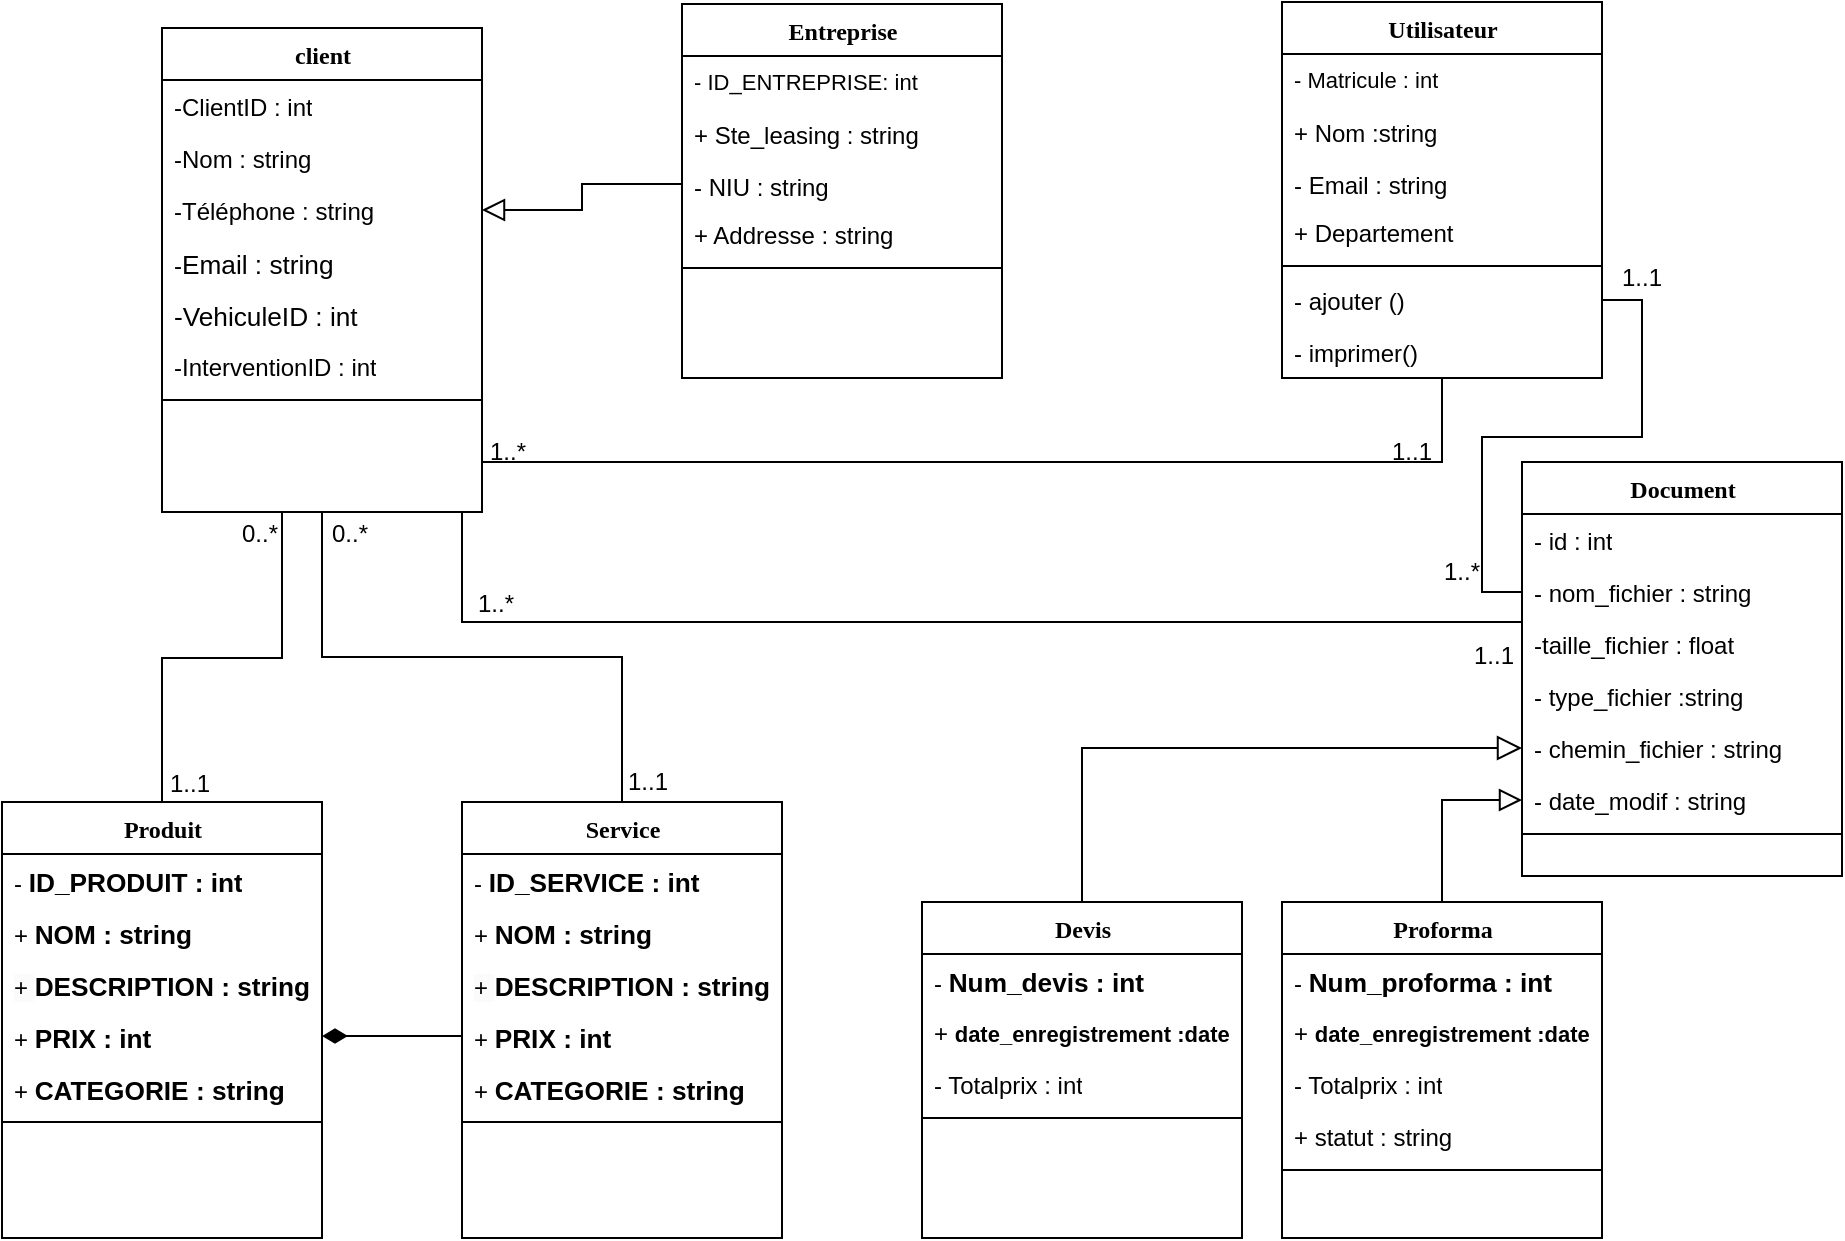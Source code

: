 <mxfile version="24.5.4" type="github">
  <diagram name="Page-1" id="9f46799a-70d6-7492-0946-bef42562c5a5">
    <mxGraphModel dx="995" dy="623" grid="1" gridSize="10" guides="1" tooltips="1" connect="1" arrows="1" fold="1" page="1" pageScale="1" pageWidth="1100" pageHeight="850" background="none" math="0" shadow="0">
      <root>
        <mxCell id="0" />
        <mxCell id="1" parent="0" />
        <mxCell id="Rs0G7URq5Qhu09t5EvTC-29" style="edgeStyle=orthogonalEdgeStyle;rounded=0;orthogonalLoop=1;jettySize=auto;html=1;endArrow=none;endFill=0;targetPerimeterSpacing=0;" edge="1" parent="1" source="78961159f06e98e8-17" target="78961159f06e98e8-56">
          <mxGeometry relative="1" as="geometry">
            <Array as="points">
              <mxPoint x="150" y="398" />
              <mxPoint x="90" y="398" />
            </Array>
          </mxGeometry>
        </mxCell>
        <mxCell id="Rs0G7URq5Qhu09t5EvTC-65" style="edgeStyle=orthogonalEdgeStyle;rounded=0;orthogonalLoop=1;jettySize=auto;html=1;exitX=1;exitY=1;exitDx=0;exitDy=0;entryX=0;entryY=0.5;entryDx=0;entryDy=0;elbow=vertical;endArrow=none;endFill=0;" edge="1" parent="1" source="78961159f06e98e8-17" target="78961159f06e98e8-49">
          <mxGeometry relative="1" as="geometry">
            <Array as="points">
              <mxPoint x="240" y="325" />
              <mxPoint x="240" y="380" />
              <mxPoint x="770" y="380" />
            </Array>
          </mxGeometry>
        </mxCell>
        <mxCell id="78961159f06e98e8-17" value="client" style="swimlane;html=1;fontStyle=1;align=center;verticalAlign=top;childLayout=stackLayout;horizontal=1;startSize=26;horizontalStack=0;resizeParent=1;resizeLast=0;collapsible=1;marginBottom=0;swimlaneFillColor=#ffffff;rounded=0;shadow=0;comic=0;labelBackgroundColor=none;strokeWidth=1;fillColor=none;fontFamily=Verdana;fontSize=12" parent="1" vertex="1">
          <mxGeometry x="90" y="83" width="160" height="242" as="geometry" />
        </mxCell>
        <mxCell id="78961159f06e98e8-21" value="-ClientID : int" style="text;html=1;strokeColor=none;fillColor=none;align=left;verticalAlign=top;spacingLeft=4;spacingRight=4;whiteSpace=wrap;overflow=hidden;rotatable=0;points=[[0,0.5],[1,0.5]];portConstraint=eastwest;" parent="78961159f06e98e8-17" vertex="1">
          <mxGeometry y="26" width="160" height="26" as="geometry" />
        </mxCell>
        <mxCell id="78961159f06e98e8-25" value="-Nom : string" style="text;html=1;strokeColor=none;fillColor=none;align=left;verticalAlign=top;spacingLeft=4;spacingRight=4;whiteSpace=wrap;overflow=hidden;rotatable=0;points=[[0,0.5],[1,0.5]];portConstraint=eastwest;" parent="78961159f06e98e8-17" vertex="1">
          <mxGeometry y="52" width="160" height="26" as="geometry" />
        </mxCell>
        <mxCell id="78961159f06e98e8-26" value="-Téléphone : string" style="text;html=1;strokeColor=none;fillColor=none;align=left;verticalAlign=top;spacingLeft=4;spacingRight=4;whiteSpace=wrap;overflow=hidden;rotatable=0;points=[[0,0.5],[1,0.5]];portConstraint=eastwest;" parent="78961159f06e98e8-17" vertex="1">
          <mxGeometry y="78" width="160" height="26" as="geometry" />
        </mxCell>
        <mxCell id="78961159f06e98e8-24" value="-&lt;span style=&quot;font-family: sans-serif; font-size: 13.12px; text-wrap: nowrap; background-color: rgb(255, 255, 255);&quot;&gt;Email : string&lt;/span&gt;&lt;div&gt;&lt;span style=&quot;font-family: sans-serif; font-size: 13.12px; text-wrap: nowrap; background-color: rgb(255, 255, 255);&quot;&gt;&lt;br&gt;&lt;/span&gt;&lt;/div&gt;" style="text;html=1;strokeColor=none;fillColor=none;align=left;verticalAlign=top;spacingLeft=4;spacingRight=4;whiteSpace=wrap;overflow=hidden;rotatable=0;points=[[0,0.5],[1,0.5]];portConstraint=eastwest;fontStyle=0" parent="78961159f06e98e8-17" vertex="1">
          <mxGeometry y="104" width="160" height="26" as="geometry" />
        </mxCell>
        <mxCell id="Rs0G7URq5Qhu09t5EvTC-11" value="&lt;span style=&quot;color: rgb(0, 0, 0); font-family: sans-serif; font-size: 13.12px; font-style: normal; font-variant-ligatures: normal; font-variant-caps: normal; letter-spacing: normal; orphans: 2; text-align: left; text-indent: 0px; text-transform: none; widows: 2; word-spacing: 0px; -webkit-text-stroke-width: 0px; white-space: nowrap; background-color: rgb(255, 255, 255); text-decoration-thickness: initial; text-decoration-style: initial; text-decoration-color: initial; float: none; display: inline !important;&quot;&gt;-VehiculeID : int&lt;/span&gt;&lt;div&gt;&lt;br&gt;&lt;/div&gt;" style="text;html=1;strokeColor=none;fillColor=none;align=left;verticalAlign=top;spacingLeft=4;spacingRight=4;whiteSpace=wrap;overflow=hidden;rotatable=0;points=[[0,0.5],[1,0.5]];portConstraint=eastwest;fontStyle=0" vertex="1" parent="78961159f06e98e8-17">
          <mxGeometry y="130" width="160" height="26" as="geometry" />
        </mxCell>
        <mxCell id="Rs0G7URq5Qhu09t5EvTC-12" value="-InterventionID : int" style="text;html=1;strokeColor=none;fillColor=none;align=left;verticalAlign=top;spacingLeft=4;spacingRight=4;whiteSpace=wrap;overflow=hidden;rotatable=0;points=[[0,0.5],[1,0.5]];portConstraint=eastwest;" vertex="1" parent="78961159f06e98e8-17">
          <mxGeometry y="156" width="160" height="26" as="geometry" />
        </mxCell>
        <mxCell id="78961159f06e98e8-19" value="" style="line;html=1;strokeWidth=1;fillColor=none;align=left;verticalAlign=middle;spacingTop=-1;spacingLeft=3;spacingRight=3;rotatable=0;labelPosition=right;points=[];portConstraint=eastwest;" parent="78961159f06e98e8-17" vertex="1">
          <mxGeometry y="182" width="160" height="8" as="geometry" />
        </mxCell>
        <mxCell id="78961159f06e98e8-30" value="Entreprise" style="swimlane;html=1;fontStyle=1;align=center;verticalAlign=top;childLayout=stackLayout;horizontal=1;startSize=26;horizontalStack=0;resizeParent=1;resizeLast=0;collapsible=1;marginBottom=0;swimlaneFillColor=#ffffff;rounded=0;shadow=0;comic=0;labelBackgroundColor=none;strokeWidth=1;fillColor=none;fontFamily=Verdana;fontSize=12" parent="1" vertex="1">
          <mxGeometry x="350" y="71" width="160" height="187" as="geometry" />
        </mxCell>
        <mxCell id="78961159f06e98e8-31" value="-&amp;nbsp;&lt;span style=&quot;font-family: sans-serif; font-size: 11px; text-wrap: nowrap; background-color: rgb(255, 255, 255);&quot;&gt;ID_ENTREPRISE: int&lt;/span&gt;" style="text;html=1;strokeColor=none;fillColor=none;align=left;verticalAlign=top;spacingLeft=4;spacingRight=4;whiteSpace=wrap;overflow=hidden;rotatable=0;points=[[0,0.5],[1,0.5]];portConstraint=eastwest;fontSize=11;fontStyle=0" parent="78961159f06e98e8-30" vertex="1">
          <mxGeometry y="26" width="160" height="26" as="geometry" />
        </mxCell>
        <mxCell id="78961159f06e98e8-32" value="+ Ste_leasing : string" style="text;html=1;strokeColor=none;fillColor=none;align=left;verticalAlign=top;spacingLeft=4;spacingRight=4;whiteSpace=wrap;overflow=hidden;rotatable=0;points=[[0,0.5],[1,0.5]];portConstraint=eastwest;" parent="78961159f06e98e8-30" vertex="1">
          <mxGeometry y="52" width="160" height="26" as="geometry" />
        </mxCell>
        <mxCell id="78961159f06e98e8-33" value="- NIU : string" style="text;html=1;strokeColor=none;fillColor=none;align=left;verticalAlign=top;spacingLeft=4;spacingRight=4;whiteSpace=wrap;overflow=hidden;rotatable=0;points=[[0,0.5],[1,0.5]];portConstraint=eastwest;" parent="78961159f06e98e8-30" vertex="1">
          <mxGeometry y="78" width="160" height="24" as="geometry" />
        </mxCell>
        <mxCell id="78961159f06e98e8-34" value="+ Addresse : string" style="text;html=1;strokeColor=none;fillColor=none;align=left;verticalAlign=top;spacingLeft=4;spacingRight=4;whiteSpace=wrap;overflow=hidden;rotatable=0;points=[[0,0.5],[1,0.5]];portConstraint=eastwest;" parent="78961159f06e98e8-30" vertex="1">
          <mxGeometry y="102" width="160" height="26" as="geometry" />
        </mxCell>
        <mxCell id="78961159f06e98e8-38" value="" style="line;html=1;strokeWidth=1;fillColor=none;align=left;verticalAlign=middle;spacingTop=-1;spacingLeft=3;spacingRight=3;rotatable=0;labelPosition=right;points=[];portConstraint=eastwest;" parent="78961159f06e98e8-30" vertex="1">
          <mxGeometry y="128" width="160" height="8" as="geometry" />
        </mxCell>
        <mxCell id="78961159f06e98e8-43" value="Document" style="swimlane;html=1;fontStyle=1;align=center;verticalAlign=top;childLayout=stackLayout;horizontal=1;startSize=26;horizontalStack=0;resizeParent=1;resizeLast=0;collapsible=1;marginBottom=0;swimlaneFillColor=#ffffff;rounded=0;shadow=0;comic=0;labelBackgroundColor=none;strokeWidth=1;fillColor=none;fontFamily=Verdana;fontSize=12" parent="1" vertex="1">
          <mxGeometry x="770" y="300" width="160" height="207" as="geometry" />
        </mxCell>
        <mxCell id="78961159f06e98e8-44" value="- id : int" style="text;html=1;strokeColor=none;fillColor=none;align=left;verticalAlign=top;spacingLeft=4;spacingRight=4;whiteSpace=wrap;overflow=hidden;rotatable=0;points=[[0,0.5],[1,0.5]];portConstraint=eastwest;" parent="78961159f06e98e8-43" vertex="1">
          <mxGeometry y="26" width="160" height="26" as="geometry" />
        </mxCell>
        <mxCell id="78961159f06e98e8-45" value="- nom_fichier : string" style="text;html=1;strokeColor=none;fillColor=none;align=left;verticalAlign=top;spacingLeft=4;spacingRight=4;whiteSpace=wrap;overflow=hidden;rotatable=0;points=[[0,0.5],[1,0.5]];portConstraint=eastwest;" parent="78961159f06e98e8-43" vertex="1">
          <mxGeometry y="52" width="160" height="26" as="geometry" />
        </mxCell>
        <mxCell id="78961159f06e98e8-49" value="-taille_fichier : float" style="text;html=1;strokeColor=none;fillColor=none;align=left;verticalAlign=top;spacingLeft=4;spacingRight=4;whiteSpace=wrap;overflow=hidden;rotatable=0;points=[[0,0.5],[1,0.5]];portConstraint=eastwest;" parent="78961159f06e98e8-43" vertex="1">
          <mxGeometry y="78" width="160" height="26" as="geometry" />
        </mxCell>
        <mxCell id="78961159f06e98e8-50" value="- type_fichier :string" style="text;html=1;strokeColor=none;fillColor=none;align=left;verticalAlign=top;spacingLeft=4;spacingRight=4;whiteSpace=wrap;overflow=hidden;rotatable=0;points=[[0,0.5],[1,0.5]];portConstraint=eastwest;" parent="78961159f06e98e8-43" vertex="1">
          <mxGeometry y="104" width="160" height="26" as="geometry" />
        </mxCell>
        <mxCell id="Rs0G7URq5Qhu09t5EvTC-24" value="- chemin_fichier : string" style="text;html=1;strokeColor=none;fillColor=none;align=left;verticalAlign=top;spacingLeft=4;spacingRight=4;whiteSpace=wrap;overflow=hidden;rotatable=0;points=[[0,0.5],[1,0.5]];portConstraint=eastwest;" vertex="1" parent="78961159f06e98e8-43">
          <mxGeometry y="130" width="160" height="26" as="geometry" />
        </mxCell>
        <mxCell id="Rs0G7URq5Qhu09t5EvTC-25" value="- date_modif : string" style="text;html=1;strokeColor=none;fillColor=none;align=left;verticalAlign=top;spacingLeft=4;spacingRight=4;whiteSpace=wrap;overflow=hidden;rotatable=0;points=[[0,0.5],[1,0.5]];portConstraint=eastwest;" vertex="1" parent="78961159f06e98e8-43">
          <mxGeometry y="156" width="160" height="26" as="geometry" />
        </mxCell>
        <mxCell id="78961159f06e98e8-51" value="" style="line;html=1;strokeWidth=1;fillColor=none;align=left;verticalAlign=middle;spacingTop=-1;spacingLeft=3;spacingRight=3;rotatable=0;labelPosition=right;points=[];portConstraint=eastwest;" parent="78961159f06e98e8-43" vertex="1">
          <mxGeometry y="182" width="160" height="8" as="geometry" />
        </mxCell>
        <mxCell id="78961159f06e98e8-56" value="Produit" style="swimlane;html=1;fontStyle=1;align=center;verticalAlign=top;childLayout=stackLayout;horizontal=1;startSize=26;horizontalStack=0;resizeParent=1;resizeLast=0;collapsible=1;marginBottom=0;swimlaneFillColor=#ffffff;rounded=0;shadow=0;comic=0;labelBackgroundColor=none;strokeWidth=1;fillColor=none;fontFamily=Verdana;fontSize=12" parent="1" vertex="1">
          <mxGeometry x="10" y="470" width="160" height="218" as="geometry" />
        </mxCell>
        <mxCell id="78961159f06e98e8-57" value="-&amp;nbsp;&lt;span style=&quot;font-family: sans-serif; font-size: 13.12px; font-weight: 700; text-wrap: nowrap; background-color: rgb(255, 255, 255);&quot;&gt;ID_PRODUIT : int&lt;/span&gt;" style="text;html=1;strokeColor=none;fillColor=none;align=left;verticalAlign=top;spacingLeft=4;spacingRight=4;whiteSpace=wrap;overflow=hidden;rotatable=0;points=[[0,0.5],[1,0.5]];portConstraint=eastwest;" parent="78961159f06e98e8-56" vertex="1">
          <mxGeometry y="26" width="160" height="26" as="geometry" />
        </mxCell>
        <mxCell id="78961159f06e98e8-58" value="+&amp;nbsp;&lt;span style=&quot;font-family: sans-serif; font-size: 13.12px; font-weight: 700; text-wrap: nowrap; background-color: rgb(255, 255, 255);&quot;&gt;NOM : string&lt;/span&gt;" style="text;html=1;strokeColor=none;fillColor=none;align=left;verticalAlign=top;spacingLeft=4;spacingRight=4;whiteSpace=wrap;overflow=hidden;rotatable=0;points=[[0,0.5],[1,0.5]];portConstraint=eastwest;" parent="78961159f06e98e8-56" vertex="1">
          <mxGeometry y="52" width="160" height="26" as="geometry" />
        </mxCell>
        <mxCell id="78961159f06e98e8-59" value="&lt;span style=&quot;background-color: rgb(251, 251, 251);&quot;&gt;+&amp;nbsp;&lt;/span&gt;&lt;span style=&quot;font-family: sans-serif; font-size: 13.12px; font-weight: 700; text-wrap: nowrap; background-color: rgb(255, 255, 255);&quot;&gt;DESCRIPTION : string&lt;/span&gt;" style="text;html=1;strokeColor=none;fillColor=none;align=left;verticalAlign=top;spacingLeft=4;spacingRight=4;whiteSpace=wrap;overflow=hidden;rotatable=0;points=[[0,0.5],[1,0.5]];portConstraint=eastwest;" parent="78961159f06e98e8-56" vertex="1">
          <mxGeometry y="78" width="160" height="26" as="geometry" />
        </mxCell>
        <mxCell id="78961159f06e98e8-60" value="+&amp;nbsp;&lt;span style=&quot;font-family: sans-serif; font-size: 13.12px; font-weight: 700; text-wrap: nowrap; background-color: rgb(255, 255, 255);&quot;&gt;PRIX : int&lt;/span&gt;" style="text;html=1;strokeColor=none;fillColor=none;align=left;verticalAlign=top;spacingLeft=4;spacingRight=4;whiteSpace=wrap;overflow=hidden;rotatable=0;points=[[0,0.5],[1,0.5]];portConstraint=eastwest;" parent="78961159f06e98e8-56" vertex="1">
          <mxGeometry y="104" width="160" height="26" as="geometry" />
        </mxCell>
        <mxCell id="78961159f06e98e8-61" value="+&amp;nbsp;&lt;span style=&quot;font-family: sans-serif; font-size: 13.12px; font-weight: 700; text-wrap: nowrap; background-color: rgb(255, 255, 255);&quot;&gt;CATEGORIE : string&lt;/span&gt;" style="text;html=1;strokeColor=none;fillColor=none;align=left;verticalAlign=top;spacingLeft=4;spacingRight=4;whiteSpace=wrap;overflow=hidden;rotatable=0;points=[[0,0.5],[1,0.5]];portConstraint=eastwest;" parent="78961159f06e98e8-56" vertex="1">
          <mxGeometry y="130" width="160" height="26" as="geometry" />
        </mxCell>
        <mxCell id="78961159f06e98e8-64" value="" style="line;html=1;strokeWidth=1;fillColor=none;align=left;verticalAlign=middle;spacingTop=-1;spacingLeft=3;spacingRight=3;rotatable=0;labelPosition=right;points=[];portConstraint=eastwest;" parent="78961159f06e98e8-56" vertex="1">
          <mxGeometry y="156" width="160" height="8" as="geometry" />
        </mxCell>
        <mxCell id="Rs0G7URq5Qhu09t5EvTC-47" style="edgeStyle=orthogonalEdgeStyle;rounded=0;orthogonalLoop=1;jettySize=auto;html=1;entryX=0;entryY=0.5;entryDx=0;entryDy=0;endArrow=block;endFill=0;endSize=10;" edge="1" parent="1" source="78961159f06e98e8-82" target="Rs0G7URq5Qhu09t5EvTC-24">
          <mxGeometry relative="1" as="geometry" />
        </mxCell>
        <mxCell id="78961159f06e98e8-82" value="Devis" style="swimlane;html=1;fontStyle=1;align=center;verticalAlign=top;childLayout=stackLayout;horizontal=1;startSize=26;horizontalStack=0;resizeParent=1;resizeLast=0;collapsible=1;marginBottom=0;swimlaneFillColor=#ffffff;rounded=0;shadow=0;comic=0;labelBackgroundColor=none;strokeWidth=1;fillColor=none;fontFamily=Verdana;fontSize=12" parent="1" vertex="1">
          <mxGeometry x="470" y="520" width="160" height="168" as="geometry" />
        </mxCell>
        <mxCell id="78961159f06e98e8-83" value="-&amp;nbsp;&lt;span style=&quot;font-family: sans-serif; font-size: 13.12px; font-weight: 700; text-wrap: nowrap; background-color: rgb(255, 255, 255);&quot;&gt;Num_devis : int&lt;/span&gt;" style="text;html=1;strokeColor=none;fillColor=none;align=left;verticalAlign=top;spacingLeft=4;spacingRight=4;whiteSpace=wrap;overflow=hidden;rotatable=0;points=[[0,0.5],[1,0.5]];portConstraint=eastwest;" parent="78961159f06e98e8-82" vertex="1">
          <mxGeometry y="26" width="160" height="26" as="geometry" />
        </mxCell>
        <mxCell id="78961159f06e98e8-84" value="+&amp;nbsp;&lt;span style=&quot;font-family: sans-serif; font-weight: 700; text-wrap: nowrap; background-color: rgb(255, 255, 255); font-size: 11px;&quot;&gt;date_enregistrement :date&lt;/span&gt;" style="text;html=1;strokeColor=none;fillColor=none;align=left;verticalAlign=top;spacingLeft=4;spacingRight=4;whiteSpace=wrap;overflow=hidden;rotatable=0;points=[[0,0.5],[1,0.5]];portConstraint=eastwest;" parent="78961159f06e98e8-82" vertex="1">
          <mxGeometry y="52" width="160" height="26" as="geometry" />
        </mxCell>
        <mxCell id="78961159f06e98e8-85" value="- Totalprix : int" style="text;html=1;strokeColor=none;fillColor=none;align=left;verticalAlign=top;spacingLeft=4;spacingRight=4;whiteSpace=wrap;overflow=hidden;rotatable=0;points=[[0,0.5],[1,0.5]];portConstraint=eastwest;" parent="78961159f06e98e8-82" vertex="1">
          <mxGeometry y="78" width="160" height="26" as="geometry" />
        </mxCell>
        <mxCell id="78961159f06e98e8-90" value="" style="line;html=1;strokeWidth=1;fillColor=none;align=left;verticalAlign=middle;spacingTop=-1;spacingLeft=3;spacingRight=3;rotatable=0;labelPosition=right;points=[];portConstraint=eastwest;" parent="78961159f06e98e8-82" vertex="1">
          <mxGeometry y="104" width="160" height="8" as="geometry" />
        </mxCell>
        <mxCell id="Rs0G7URq5Qhu09t5EvTC-50" style="edgeStyle=orthogonalEdgeStyle;rounded=0;orthogonalLoop=1;jettySize=auto;html=1;exitX=0.5;exitY=0;exitDx=0;exitDy=0;entryX=0;entryY=0.5;entryDx=0;entryDy=0;endArrow=block;endFill=0;endSize=9;" edge="1" parent="1" source="78961159f06e98e8-95" target="Rs0G7URq5Qhu09t5EvTC-25">
          <mxGeometry relative="1" as="geometry" />
        </mxCell>
        <mxCell id="78961159f06e98e8-95" value="Proforma" style="swimlane;html=1;fontStyle=1;align=center;verticalAlign=top;childLayout=stackLayout;horizontal=1;startSize=26;horizontalStack=0;resizeParent=1;resizeLast=0;collapsible=1;marginBottom=0;swimlaneFillColor=#ffffff;rounded=0;shadow=0;comic=0;labelBackgroundColor=none;strokeWidth=1;fillColor=none;fontFamily=Verdana;fontSize=12" parent="1" vertex="1">
          <mxGeometry x="650" y="520" width="160" height="168" as="geometry" />
        </mxCell>
        <mxCell id="78961159f06e98e8-96" value="-&amp;nbsp;&lt;span style=&quot;text-wrap: nowrap; font-family: sans-serif; font-size: 13.12px; font-weight: 700; background-color: rgb(255, 255, 255);&quot;&gt;Num_proforma : int&lt;/span&gt;" style="text;html=1;strokeColor=none;fillColor=none;align=left;verticalAlign=top;spacingLeft=4;spacingRight=4;whiteSpace=wrap;overflow=hidden;rotatable=0;points=[[0,0.5],[1,0.5]];portConstraint=eastwest;" parent="78961159f06e98e8-95" vertex="1">
          <mxGeometry y="26" width="160" height="26" as="geometry" />
        </mxCell>
        <mxCell id="78961159f06e98e8-97" value="+&amp;nbsp;&lt;span style=&quot;text-wrap: nowrap; font-family: sans-serif; font-weight: 700; background-color: rgb(255, 255, 255); font-size: 11px;&quot;&gt;date_enregistrement :date&lt;/span&gt;" style="text;html=1;strokeColor=none;fillColor=none;align=left;verticalAlign=top;spacingLeft=4;spacingRight=4;whiteSpace=wrap;overflow=hidden;rotatable=0;points=[[0,0.5],[1,0.5]];portConstraint=eastwest;" parent="78961159f06e98e8-95" vertex="1">
          <mxGeometry y="52" width="160" height="26" as="geometry" />
        </mxCell>
        <mxCell id="78961159f06e98e8-98" value="- Totalprix : int" style="text;html=1;strokeColor=none;fillColor=none;align=left;verticalAlign=top;spacingLeft=4;spacingRight=4;whiteSpace=wrap;overflow=hidden;rotatable=0;points=[[0,0.5],[1,0.5]];portConstraint=eastwest;" parent="78961159f06e98e8-95" vertex="1">
          <mxGeometry y="78" width="160" height="26" as="geometry" />
        </mxCell>
        <mxCell id="78961159f06e98e8-102" value="+ statut : string" style="text;html=1;strokeColor=none;fillColor=none;align=left;verticalAlign=top;spacingLeft=4;spacingRight=4;whiteSpace=wrap;overflow=hidden;rotatable=0;points=[[0,0.5],[1,0.5]];portConstraint=eastwest;" parent="78961159f06e98e8-95" vertex="1">
          <mxGeometry y="104" width="160" height="26" as="geometry" />
        </mxCell>
        <mxCell id="78961159f06e98e8-103" value="" style="line;html=1;strokeWidth=1;fillColor=none;align=left;verticalAlign=middle;spacingTop=-1;spacingLeft=3;spacingRight=3;rotatable=0;labelPosition=right;points=[];portConstraint=eastwest;" parent="78961159f06e98e8-95" vertex="1">
          <mxGeometry y="130" width="160" height="8" as="geometry" />
        </mxCell>
        <mxCell id="Rs0G7URq5Qhu09t5EvTC-60" style="edgeStyle=orthogonalEdgeStyle;rounded=0;orthogonalLoop=1;jettySize=auto;html=1;entryX=0.5;entryY=1;entryDx=0;entryDy=0;endArrow=none;endFill=0;" edge="1" parent="1" source="Rs0G7URq5Qhu09t5EvTC-16" target="78961159f06e98e8-17">
          <mxGeometry relative="1" as="geometry">
            <mxPoint x="190" y="350" as="targetPoint" />
          </mxGeometry>
        </mxCell>
        <mxCell id="Rs0G7URq5Qhu09t5EvTC-16" value="Service" style="swimlane;html=1;fontStyle=1;align=center;verticalAlign=top;childLayout=stackLayout;horizontal=1;startSize=26;horizontalStack=0;resizeParent=1;resizeLast=0;collapsible=1;marginBottom=0;swimlaneFillColor=#ffffff;rounded=0;shadow=0;comic=0;labelBackgroundColor=none;strokeWidth=1;fillColor=none;fontFamily=Verdana;fontSize=12" vertex="1" parent="1">
          <mxGeometry x="240" y="470" width="160" height="218" as="geometry" />
        </mxCell>
        <mxCell id="Rs0G7URq5Qhu09t5EvTC-17" value="-&amp;nbsp;&lt;span style=&quot;font-family: sans-serif; font-size: 13.12px; font-weight: 700; text-wrap: nowrap; background-color: rgb(255, 255, 255);&quot;&gt;ID_SERVICE : int&lt;/span&gt;" style="text;html=1;strokeColor=none;fillColor=none;align=left;verticalAlign=top;spacingLeft=4;spacingRight=4;whiteSpace=wrap;overflow=hidden;rotatable=0;points=[[0,0.5],[1,0.5]];portConstraint=eastwest;" vertex="1" parent="Rs0G7URq5Qhu09t5EvTC-16">
          <mxGeometry y="26" width="160" height="26" as="geometry" />
        </mxCell>
        <mxCell id="Rs0G7URq5Qhu09t5EvTC-18" value="+&amp;nbsp;&lt;span style=&quot;font-family: sans-serif; font-size: 13.12px; font-weight: 700; text-wrap: nowrap; background-color: rgb(255, 255, 255);&quot;&gt;NOM : string&lt;/span&gt;" style="text;html=1;strokeColor=none;fillColor=none;align=left;verticalAlign=top;spacingLeft=4;spacingRight=4;whiteSpace=wrap;overflow=hidden;rotatable=0;points=[[0,0.5],[1,0.5]];portConstraint=eastwest;" vertex="1" parent="Rs0G7URq5Qhu09t5EvTC-16">
          <mxGeometry y="52" width="160" height="26" as="geometry" />
        </mxCell>
        <mxCell id="Rs0G7URq5Qhu09t5EvTC-19" value="&lt;span style=&quot;background-color: rgb(251, 251, 251);&quot;&gt;+&amp;nbsp;&lt;/span&gt;&lt;span style=&quot;font-family: sans-serif; font-size: 13.12px; font-weight: 700; text-wrap: nowrap; background-color: rgb(255, 255, 255);&quot;&gt;DESCRIPTION : string&lt;/span&gt;" style="text;html=1;strokeColor=none;fillColor=none;align=left;verticalAlign=top;spacingLeft=4;spacingRight=4;whiteSpace=wrap;overflow=hidden;rotatable=0;points=[[0,0.5],[1,0.5]];portConstraint=eastwest;" vertex="1" parent="Rs0G7URq5Qhu09t5EvTC-16">
          <mxGeometry y="78" width="160" height="26" as="geometry" />
        </mxCell>
        <mxCell id="Rs0G7URq5Qhu09t5EvTC-20" value="+&amp;nbsp;&lt;span style=&quot;font-family: sans-serif; font-size: 13.12px; font-weight: 700; text-wrap: nowrap; background-color: rgb(255, 255, 255);&quot;&gt;PRIX : int&lt;/span&gt;" style="text;html=1;strokeColor=none;fillColor=none;align=left;verticalAlign=top;spacingLeft=4;spacingRight=4;whiteSpace=wrap;overflow=hidden;rotatable=0;points=[[0,0.5],[1,0.5]];portConstraint=eastwest;" vertex="1" parent="Rs0G7URq5Qhu09t5EvTC-16">
          <mxGeometry y="104" width="160" height="26" as="geometry" />
        </mxCell>
        <mxCell id="Rs0G7URq5Qhu09t5EvTC-21" value="+&amp;nbsp;&lt;span style=&quot;font-family: sans-serif; font-size: 13.12px; font-weight: 700; text-wrap: nowrap; background-color: rgb(255, 255, 255);&quot;&gt;CATEGORIE : string&lt;/span&gt;" style="text;html=1;strokeColor=none;fillColor=none;align=left;verticalAlign=top;spacingLeft=4;spacingRight=4;whiteSpace=wrap;overflow=hidden;rotatable=0;points=[[0,0.5],[1,0.5]];portConstraint=eastwest;" vertex="1" parent="Rs0G7URq5Qhu09t5EvTC-16">
          <mxGeometry y="130" width="160" height="26" as="geometry" />
        </mxCell>
        <mxCell id="Rs0G7URq5Qhu09t5EvTC-22" value="" style="line;html=1;strokeWidth=1;fillColor=none;align=left;verticalAlign=middle;spacingTop=-1;spacingLeft=3;spacingRight=3;rotatable=0;labelPosition=right;points=[];portConstraint=eastwest;" vertex="1" parent="Rs0G7URq5Qhu09t5EvTC-16">
          <mxGeometry y="156" width="160" height="8" as="geometry" />
        </mxCell>
        <mxCell id="Rs0G7URq5Qhu09t5EvTC-28" style="edgeStyle=orthogonalEdgeStyle;rounded=0;orthogonalLoop=1;jettySize=auto;html=1;entryX=1;entryY=0.5;entryDx=0;entryDy=0;endArrow=block;endFill=0;endSize=9;" edge="1" parent="1" source="78961159f06e98e8-33" target="78961159f06e98e8-26">
          <mxGeometry relative="1" as="geometry" />
        </mxCell>
        <mxCell id="Rs0G7URq5Qhu09t5EvTC-66" style="edgeStyle=orthogonalEdgeStyle;rounded=0;orthogonalLoop=1;jettySize=auto;html=1;elbow=vertical;endArrow=none;endFill=0;" edge="1" parent="1" source="Rs0G7URq5Qhu09t5EvTC-31">
          <mxGeometry relative="1" as="geometry">
            <mxPoint x="250" y="280" as="targetPoint" />
            <Array as="points">
              <mxPoint x="730" y="300" />
              <mxPoint x="250" y="300" />
            </Array>
          </mxGeometry>
        </mxCell>
        <mxCell id="Rs0G7URq5Qhu09t5EvTC-31" value="Utilisateur" style="swimlane;html=1;fontStyle=1;align=center;verticalAlign=top;childLayout=stackLayout;horizontal=1;startSize=26;horizontalStack=0;resizeParent=1;resizeLast=0;collapsible=1;marginBottom=0;swimlaneFillColor=#ffffff;rounded=0;shadow=0;comic=0;labelBackgroundColor=none;strokeWidth=1;fillColor=none;fontFamily=Verdana;fontSize=12" vertex="1" parent="1">
          <mxGeometry x="650" y="70" width="160" height="188" as="geometry" />
        </mxCell>
        <mxCell id="Rs0G7URq5Qhu09t5EvTC-32" value="- Matricule : int" style="text;html=1;strokeColor=none;fillColor=none;align=left;verticalAlign=top;spacingLeft=4;spacingRight=4;whiteSpace=wrap;overflow=hidden;rotatable=0;points=[[0,0.5],[1,0.5]];portConstraint=eastwest;fontSize=11;fontStyle=0" vertex="1" parent="Rs0G7URq5Qhu09t5EvTC-31">
          <mxGeometry y="26" width="160" height="26" as="geometry" />
        </mxCell>
        <mxCell id="Rs0G7URq5Qhu09t5EvTC-33" value="+ Nom :string" style="text;html=1;strokeColor=none;fillColor=none;align=left;verticalAlign=top;spacingLeft=4;spacingRight=4;whiteSpace=wrap;overflow=hidden;rotatable=0;points=[[0,0.5],[1,0.5]];portConstraint=eastwest;" vertex="1" parent="Rs0G7URq5Qhu09t5EvTC-31">
          <mxGeometry y="52" width="160" height="26" as="geometry" />
        </mxCell>
        <mxCell id="Rs0G7URq5Qhu09t5EvTC-34" value="- Email : string" style="text;html=1;strokeColor=none;fillColor=none;align=left;verticalAlign=top;spacingLeft=4;spacingRight=4;whiteSpace=wrap;overflow=hidden;rotatable=0;points=[[0,0.5],[1,0.5]];portConstraint=eastwest;" vertex="1" parent="Rs0G7URq5Qhu09t5EvTC-31">
          <mxGeometry y="78" width="160" height="24" as="geometry" />
        </mxCell>
        <mxCell id="Rs0G7URq5Qhu09t5EvTC-35" value="+ Departement" style="text;html=1;strokeColor=none;fillColor=none;align=left;verticalAlign=top;spacingLeft=4;spacingRight=4;whiteSpace=wrap;overflow=hidden;rotatable=0;points=[[0,0.5],[1,0.5]];portConstraint=eastwest;" vertex="1" parent="Rs0G7URq5Qhu09t5EvTC-31">
          <mxGeometry y="102" width="160" height="26" as="geometry" />
        </mxCell>
        <mxCell id="Rs0G7URq5Qhu09t5EvTC-36" value="" style="line;html=1;strokeWidth=1;fillColor=none;align=left;verticalAlign=middle;spacingTop=-1;spacingLeft=3;spacingRight=3;rotatable=0;labelPosition=right;points=[];portConstraint=eastwest;" vertex="1" parent="Rs0G7URq5Qhu09t5EvTC-31">
          <mxGeometry y="128" width="160" height="8" as="geometry" />
        </mxCell>
        <mxCell id="Rs0G7URq5Qhu09t5EvTC-51" value="- ajouter ()&lt;div&gt;&lt;br&gt;&lt;/div&gt;" style="text;html=1;strokeColor=none;fillColor=none;align=left;verticalAlign=top;spacingLeft=4;spacingRight=4;whiteSpace=wrap;overflow=hidden;rotatable=0;points=[[0,0.5],[1,0.5]];portConstraint=eastwest;" vertex="1" parent="Rs0G7URq5Qhu09t5EvTC-31">
          <mxGeometry y="136" width="160" height="26" as="geometry" />
        </mxCell>
        <mxCell id="Rs0G7URq5Qhu09t5EvTC-53" value="- imprimer()" style="text;html=1;strokeColor=none;fillColor=none;align=left;verticalAlign=top;spacingLeft=4;spacingRight=4;whiteSpace=wrap;overflow=hidden;rotatable=0;points=[[0,0.5],[1,0.5]];portConstraint=eastwest;" vertex="1" parent="Rs0G7URq5Qhu09t5EvTC-31">
          <mxGeometry y="162" width="160" height="26" as="geometry" />
        </mxCell>
        <mxCell id="Rs0G7URq5Qhu09t5EvTC-54" value="" style="edgeStyle=orthogonalEdgeStyle;rounded=0;orthogonalLoop=1;jettySize=auto;html=1;endArrow=none;endFill=0;" edge="1" parent="1" source="Rs0G7URq5Qhu09t5EvTC-71" target="78961159f06e98e8-45">
          <mxGeometry relative="1" as="geometry" />
        </mxCell>
        <mxCell id="Rs0G7URq5Qhu09t5EvTC-56" style="edgeStyle=none;rounded=0;orthogonalLoop=1;jettySize=auto;html=1;exitX=0;exitY=0.5;exitDx=0;exitDy=0;endArrow=diamondThin;endFill=1;endSize=10;" edge="1" parent="1" source="Rs0G7URq5Qhu09t5EvTC-20" target="78961159f06e98e8-60">
          <mxGeometry relative="1" as="geometry" />
        </mxCell>
        <mxCell id="Rs0G7URq5Qhu09t5EvTC-67" value="1..*" style="text;strokeColor=none;align=center;fillColor=none;html=1;verticalAlign=middle;whiteSpace=wrap;rounded=0;" vertex="1" parent="1">
          <mxGeometry x="233" y="280" width="60" height="30" as="geometry" />
        </mxCell>
        <mxCell id="Rs0G7URq5Qhu09t5EvTC-68" value="1..1" style="text;strokeColor=none;align=center;fillColor=none;html=1;verticalAlign=middle;whiteSpace=wrap;rounded=0;" vertex="1" parent="1">
          <mxGeometry x="685" y="280" width="60" height="30" as="geometry" />
        </mxCell>
        <mxCell id="Rs0G7URq5Qhu09t5EvTC-69" value="1..*" style="text;strokeColor=none;align=center;fillColor=none;html=1;verticalAlign=middle;whiteSpace=wrap;rounded=0;" vertex="1" parent="1">
          <mxGeometry x="710" y="340" width="60" height="30" as="geometry" />
        </mxCell>
        <mxCell id="Rs0G7URq5Qhu09t5EvTC-72" value="" style="edgeStyle=orthogonalEdgeStyle;rounded=0;orthogonalLoop=1;jettySize=auto;html=1;endArrow=none;endFill=0;" edge="1" parent="1" source="Rs0G7URq5Qhu09t5EvTC-51" target="Rs0G7URq5Qhu09t5EvTC-71">
          <mxGeometry relative="1" as="geometry">
            <mxPoint x="810" y="219" as="sourcePoint" />
            <mxPoint x="770" y="365" as="targetPoint" />
          </mxGeometry>
        </mxCell>
        <mxCell id="Rs0G7URq5Qhu09t5EvTC-71" value="1..1" style="text;strokeColor=none;align=center;fillColor=none;html=1;verticalAlign=middle;whiteSpace=wrap;rounded=0;" vertex="1" parent="1">
          <mxGeometry x="800" y="193" width="60" height="30" as="geometry" />
        </mxCell>
        <mxCell id="Rs0G7URq5Qhu09t5EvTC-74" value="1..*" style="text;strokeColor=none;align=center;fillColor=none;html=1;verticalAlign=middle;whiteSpace=wrap;rounded=0;" vertex="1" parent="1">
          <mxGeometry x="227" y="356" width="60" height="30" as="geometry" />
        </mxCell>
        <mxCell id="Rs0G7URq5Qhu09t5EvTC-75" value="1..1" style="text;strokeColor=none;align=center;fillColor=none;html=1;verticalAlign=middle;whiteSpace=wrap;rounded=0;" vertex="1" parent="1">
          <mxGeometry x="726" y="382" width="60" height="30" as="geometry" />
        </mxCell>
        <mxCell id="Rs0G7URq5Qhu09t5EvTC-76" value="0..*" style="text;strokeColor=none;align=center;fillColor=none;html=1;verticalAlign=middle;whiteSpace=wrap;rounded=0;" vertex="1" parent="1">
          <mxGeometry x="109" y="321" width="60" height="30" as="geometry" />
        </mxCell>
        <mxCell id="Rs0G7URq5Qhu09t5EvTC-79" value="1..1" style="text;strokeColor=none;align=center;fillColor=none;html=1;verticalAlign=middle;whiteSpace=wrap;rounded=0;" vertex="1" parent="1">
          <mxGeometry x="74" y="446" width="60" height="30" as="geometry" />
        </mxCell>
        <mxCell id="Rs0G7URq5Qhu09t5EvTC-80" value="0..*" style="text;strokeColor=none;align=center;fillColor=none;html=1;verticalAlign=middle;whiteSpace=wrap;rounded=0;" vertex="1" parent="1">
          <mxGeometry x="154" y="321" width="60" height="30" as="geometry" />
        </mxCell>
        <mxCell id="Rs0G7URq5Qhu09t5EvTC-81" value="1..1" style="text;strokeColor=none;align=center;fillColor=none;html=1;verticalAlign=middle;whiteSpace=wrap;rounded=0;" vertex="1" parent="1">
          <mxGeometry x="303" y="445" width="60" height="30" as="geometry" />
        </mxCell>
      </root>
    </mxGraphModel>
  </diagram>
</mxfile>
